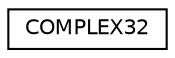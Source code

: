 digraph "Graphical Class Hierarchy"
{
 // LATEX_PDF_SIZE
  edge [fontname="Helvetica",fontsize="10",labelfontname="Helvetica",labelfontsize="10"];
  node [fontname="Helvetica",fontsize="10",shape=record];
  rankdir="LR";
  Node0 [label="COMPLEX32",height=0.2,width=0.4,color="black", fillcolor="white", style="filled",URL="$struct_c_o_m_p_l_e_x32.html",tooltip="Defines 64-bit complex structure; both real part and image part have 32 bit width."];
}
